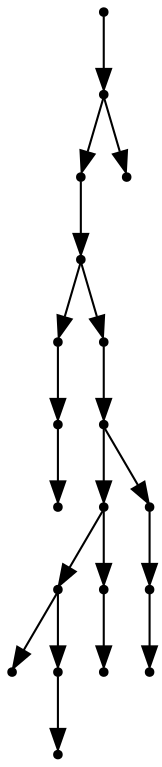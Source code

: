 digraph {
  19 [shape=point];
  18 [shape=point];
  16 [shape=point];
  15 [shape=point];
  2 [shape=point];
  1 [shape=point];
  0 [shape=point];
  14 [shape=point];
  13 [shape=point];
  9 [shape=point];
  6 [shape=point];
  3 [shape=point];
  5 [shape=point];
  4 [shape=point];
  8 [shape=point];
  7 [shape=point];
  12 [shape=point];
  11 [shape=point];
  10 [shape=point];
  17 [shape=point];
19 -> 18;
18 -> 16;
16 -> 15;
15 -> 2;
2 -> 1;
1 -> 0;
15 -> 14;
14 -> 13;
13 -> 9;
9 -> 6;
6 -> 3;
6 -> 5;
5 -> 4;
9 -> 8;
8 -> 7;
13 -> 12;
12 -> 11;
11 -> 10;
18 -> 17;
}
